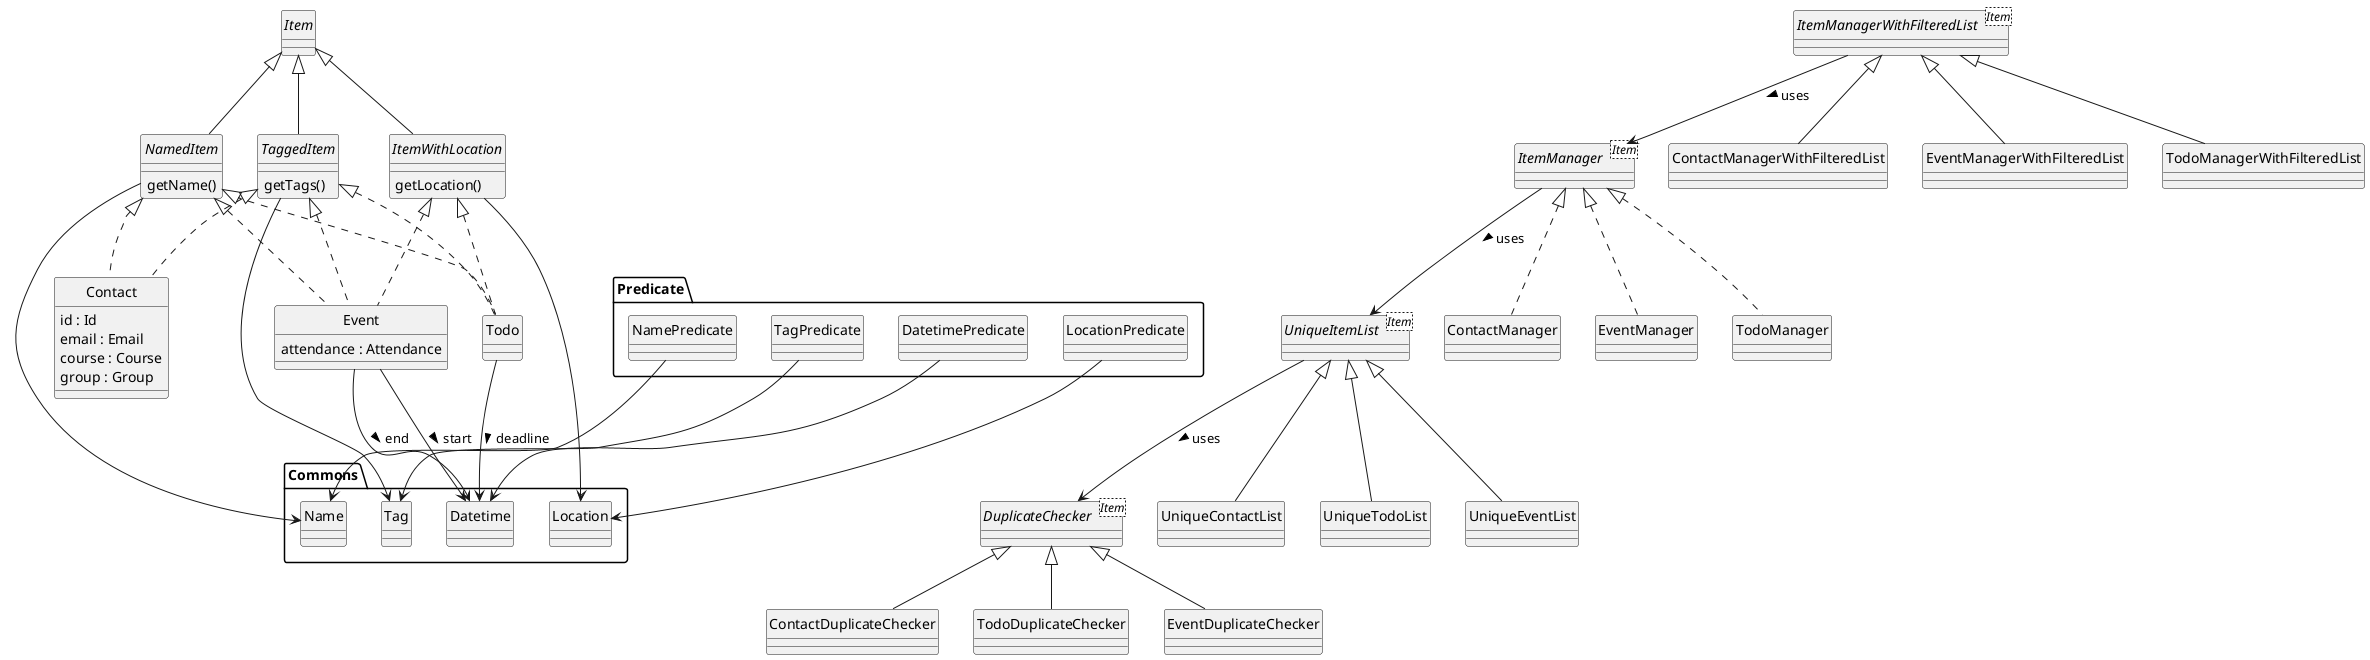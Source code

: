 @startuml
'!include style.puml
'hide members
hide circles
'skinparam class {
'    FontColor White
'    BackgroundColor MODEL_COLOR
'}
'skinparam interface {
'    FontColor White
'    BackgroundColor MODEL_COLOR
'}
'
'skinparam arrowThickness 1.1
'skinparam arrowColor MODEL_COLOR

'Item with attributes
interface NamedItem extends Item {
    getName()
}
interface TaggedItem extends Item {
    getTags()
}
interface ItemWithLocation extends Item {
    getLocation()
}

'Special shared attributes
package Commons {
    class Datetime
    class Location
    class Name
    class Tag
}

'The interfaces of course use these attributes
NamedItem --> Name
TaggedItem --> Tag
ItemWithLocation --> Location

'And we have Predicates for each of these attributes
package Predicate {
    DatetimePredicate --> Datetime
    LocationPredicate --> Location
    NamePredicate --> Name
    TagPredicate --> Tag
}

'X extends Item
class Contact implements NamedItem, TaggedItem {
    id : Id
    email : Email
    course : Course
    group : Group
}
class Todo implements NamedItem, TaggedItem, ItemWithLocation
class Event implements NamedItem, TaggedItem, ItemWithLocation {
    attendance : Attendance
}



Todo --> Datetime : deadline >
Event --> Datetime : start >
Event --> Datetime : end >

'Item Managers
abstract class ItemManager<Item>
abstract class ItemManagerWithFilteredList<Item>
abstract class UniqueItemList<Item>
interface DuplicateChecker<Item>

UniqueItemList --> DuplicateChecker : uses >
ItemManager --> UniqueItemList : uses >
ItemManagerWithFilteredList --> ItemManager : uses >

'All 4 abstract classes have concrete implementations for all 3 items
class ContactDuplicateChecker extends DuplicateChecker
class TodoDuplicateChecker extends DuplicateChecker
class EventDuplicateChecker extends DuplicateChecker

class UniqueContactList extends UniqueItemList
class UniqueTodoList extends UniqueItemList
class UniqueEventList extends UniqueItemList

class ContactManager implements ItemManager
class EventManager implements ItemManager
class TodoManager implements ItemManager

class ContactManagerWithFilteredList extends ItemManagerWithFilteredList
class EventManagerWithFilteredList extends ItemManagerWithFilteredList
class TodoManagerWithFilteredList extends ItemManagerWithFilteredList

@enduml
